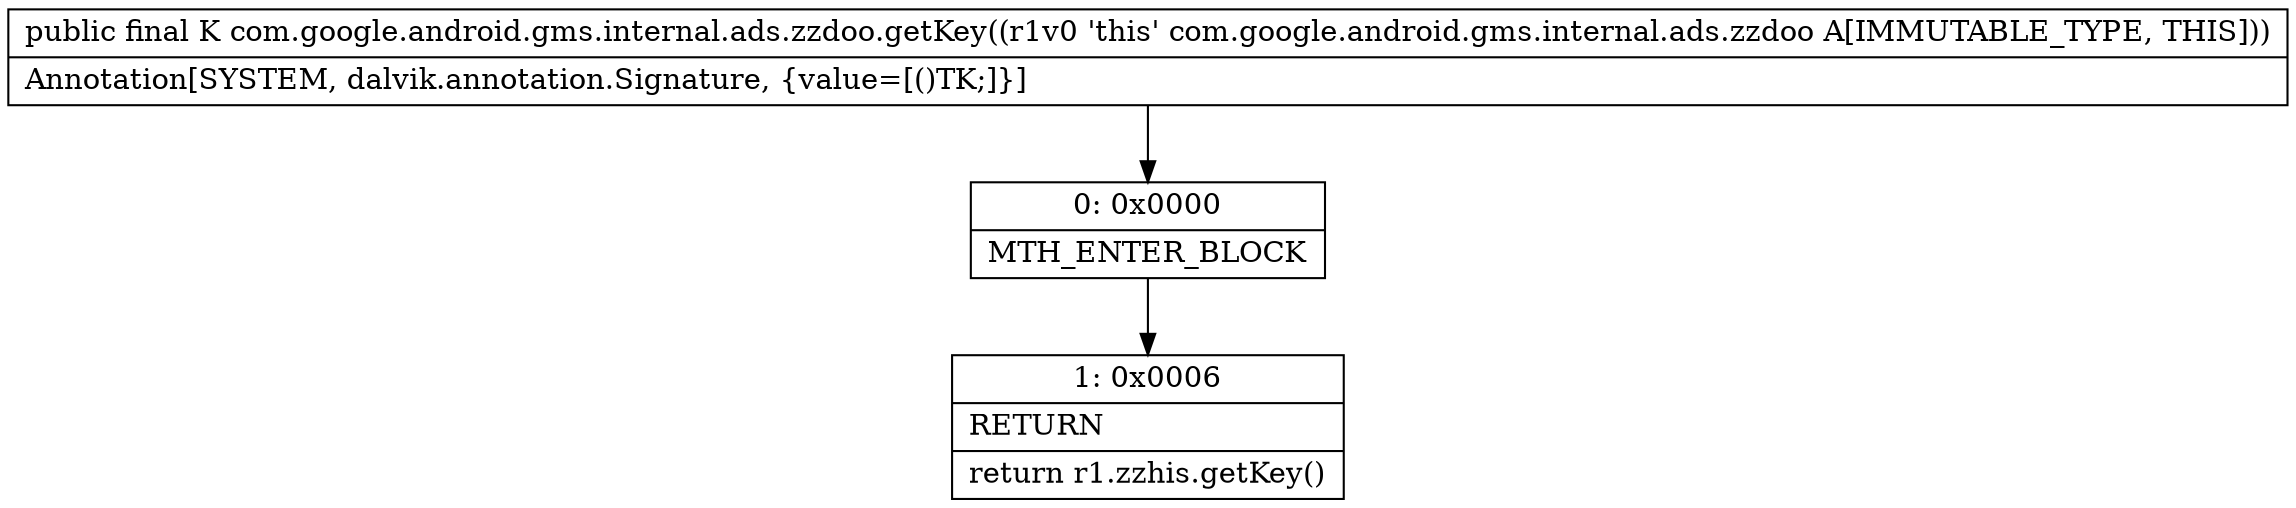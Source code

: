 digraph "CFG forcom.google.android.gms.internal.ads.zzdoo.getKey()Ljava\/lang\/Object;" {
Node_0 [shape=record,label="{0\:\ 0x0000|MTH_ENTER_BLOCK\l}"];
Node_1 [shape=record,label="{1\:\ 0x0006|RETURN\l|return r1.zzhis.getKey()\l}"];
MethodNode[shape=record,label="{public final K com.google.android.gms.internal.ads.zzdoo.getKey((r1v0 'this' com.google.android.gms.internal.ads.zzdoo A[IMMUTABLE_TYPE, THIS]))  | Annotation[SYSTEM, dalvik.annotation.Signature, \{value=[()TK;]\}]\l}"];
MethodNode -> Node_0;
Node_0 -> Node_1;
}

